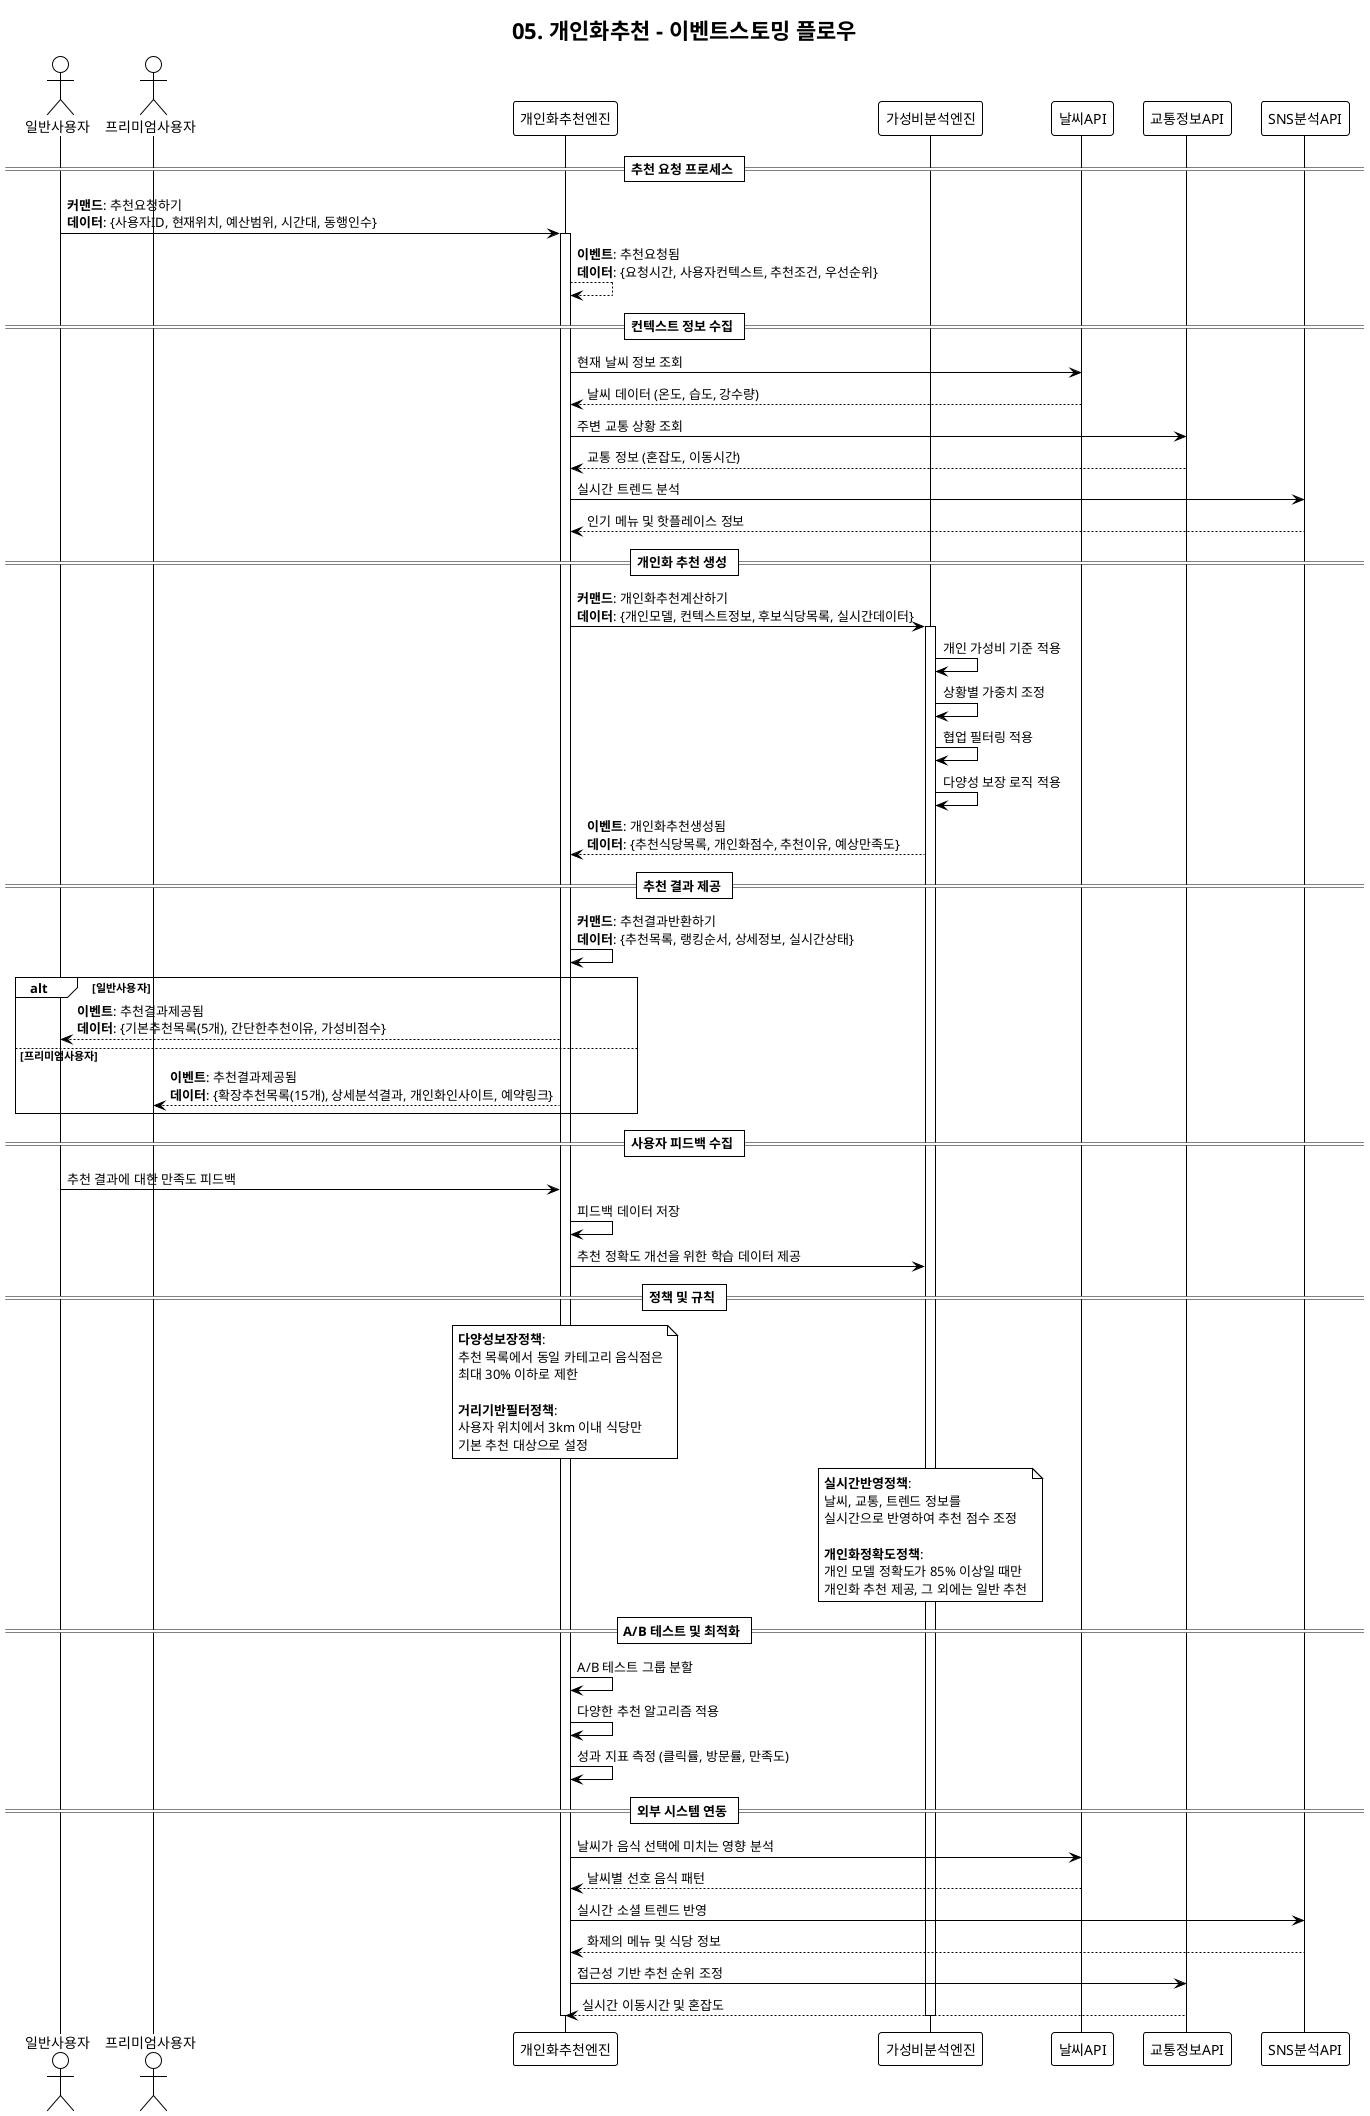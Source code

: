 @startuml 05-개인화추천
!theme mono

title 05. 개인화추천 - 이벤트스토밍 플로우

actor "일반사용자" as User
actor "프리미엄사용자" as PremiumUser
participant "개인화추천엔진" as RecommendEngine
participant "가성비분석엔진" as AnalysisEngine
participant "날씨API" as WeatherAPI
participant "교통정보API" as TrafficAPI
participant "SNS분석API" as SNSAPI

== 추천 요청 프로세스 ==

User -> RecommendEngine : **커맨드**: 추천요청하기\n**데이터**: {사용자ID, 현재위치, 예산범위, 시간대, 동행인수}
activate RecommendEngine

RecommendEngine --> RecommendEngine : **이벤트**: 추천요청됨\n**데이터**: {요청시간, 사용자컨텍스트, 추천조건, 우선순위}

== 컨텍스트 정보 수집 ==

RecommendEngine -> WeatherAPI : 현재 날씨 정보 조회
WeatherAPI --> RecommendEngine : 날씨 데이터 (온도, 습도, 강수량)

RecommendEngine -> TrafficAPI : 주변 교통 상황 조회
TrafficAPI --> RecommendEngine : 교통 정보 (혼잡도, 이동시간)

RecommendEngine -> SNSAPI : 실시간 트렌드 분석
SNSAPI --> RecommendEngine : 인기 메뉴 및 핫플레이스 정보

== 개인화 추천 생성 ==

RecommendEngine -> AnalysisEngine : **커맨드**: 개인화추천계산하기\n**데이터**: {개인모델, 컨텍스트정보, 후보식당목록, 실시간데이터}
activate AnalysisEngine

AnalysisEngine -> AnalysisEngine : 개인 가성비 기준 적용
AnalysisEngine -> AnalysisEngine : 상황별 가중치 조정
AnalysisEngine -> AnalysisEngine : 협업 필터링 적용
AnalysisEngine -> AnalysisEngine : 다양성 보장 로직 적용

AnalysisEngine --> RecommendEngine : **이벤트**: 개인화추천생성됨\n**데이터**: {추천식당목록, 개인화점수, 추천이유, 예상만족도}

== 추천 결과 제공 ==

RecommendEngine -> RecommendEngine : **커맨드**: 추천결과반환하기\n**데이터**: {추천목록, 랭킹순서, 상세정보, 실시간상태}

alt 일반사용자
    RecommendEngine --> User : **이벤트**: 추천결과제공됨\n**데이터**: {기본추천목록(5개), 간단한추천이유, 가성비점수}
else 프리미엄사용자
    RecommendEngine --> PremiumUser : **이벤트**: 추천결과제공됨\n**데이터**: {확장추천목록(15개), 상세분석결과, 개인화인사이트, 예약링크}
end

== 사용자 피드백 수집 ==

User -> RecommendEngine : 추천 결과에 대한 만족도 피드백
RecommendEngine -> RecommendEngine : 피드백 데이터 저장
RecommendEngine -> AnalysisEngine : 추천 정확도 개선을 위한 학습 데이터 제공

== 정책 및 규칙 ==

note over RecommendEngine
**다양성보장정책**:
추천 목록에서 동일 카테고리 음식점은
최대 30% 이하로 제한

**거리기반필터정책**:
사용자 위치에서 3km 이내 식당만
기본 추천 대상으로 설정
end note

note over AnalysisEngine
**실시간반영정책**:
날씨, 교통, 트렌드 정보를
실시간으로 반영하여 추천 점수 조정

**개인화정확도정책**:
개인 모델 정확도가 85% 이상일 때만
개인화 추천 제공, 그 외에는 일반 추천
end note

== A/B 테스트 및 최적화 ==

RecommendEngine -> RecommendEngine : A/B 테스트 그룹 분할
RecommendEngine -> RecommendEngine : 다양한 추천 알고리즘 적용
RecommendEngine -> RecommendEngine : 성과 지표 측정 (클릭률, 방문률, 만족도)

== 외부 시스템 연동 ==

RecommendEngine -> WeatherAPI : 날씨가 음식 선택에 미치는 영향 분석
WeatherAPI --> RecommendEngine : 날씨별 선호 음식 패턴

RecommendEngine -> SNSAPI : 실시간 소셜 트렌드 반영
SNSAPI --> RecommendEngine : 화제의 메뉴 및 식당 정보

RecommendEngine -> TrafficAPI : 접근성 기반 추천 순위 조정
TrafficAPI --> RecommendEngine : 실시간 이동시간 및 혼잡도

deactivate AnalysisEngine
deactivate RecommendEngine

@enduml